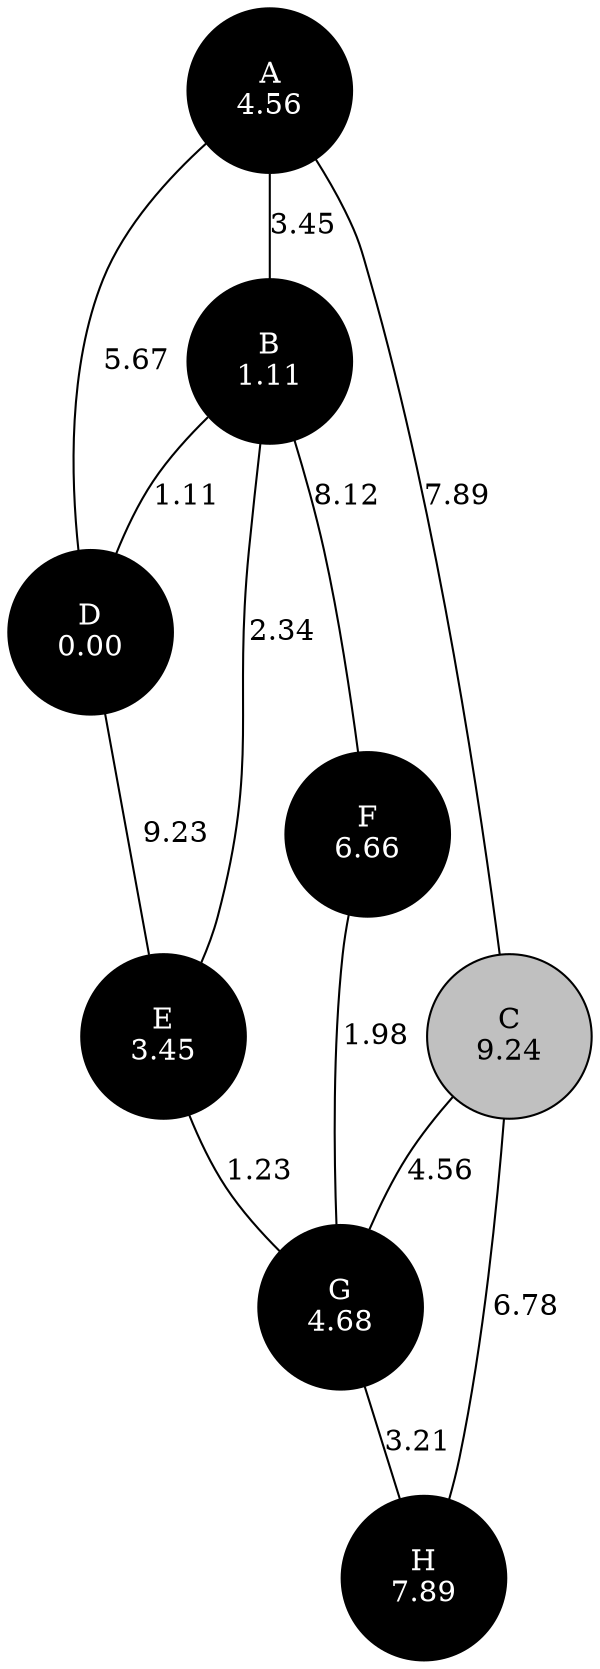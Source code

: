 strict graph  {
A [distance="4.56", fillcolor=black, fontcolor=white, height="1.1", label="A\n4.56", style=filled, width="1.1"];
B [distance="1.11", fillcolor=black, fontcolor=white, height="1.1", label="B\n1.11", style=filled, width="1.1"];
C [distance="9.24", fillcolor=gray, height="1.1", label="C\n9.24", style=filled, width="1.1"];
D [distance="0.00", fillcolor=black, fontcolor=white, height="1.1", label="D\n0.00", style=filled, width="1.1"];
E [distance="3.45", fillcolor=black, fontcolor=white, height="1.1", label="E\n3.45", style=filled, width="1.1"];
F [distance="6.66", fillcolor=black, fontcolor=white, height="1.1", label="F\n6.66", style=filled, width="1.1"];
G [distance="4.68", fillcolor=black, fontcolor=white, height="1.1", label="G\n4.68", style=filled, width="1.1"];
H [distance="7.89", fillcolor=black, fontcolor=white, height="1.1", label="H\n7.89", style=filled, width="1.1"];
A -- B  [label="3.45"];
A -- C  [label="7.89"];
A -- D  [label="5.67"];
B -- E  [label="2.34"];
B -- F  [label="8.12"];
B -- D  [label="1.11"];
C -- G  [label="4.56"];
C -- H  [label="6.78"];
D -- E  [label="9.23"];
E -- G  [label="1.23"];
F -- G  [label="1.98"];
G -- H  [label="3.21"];
}
